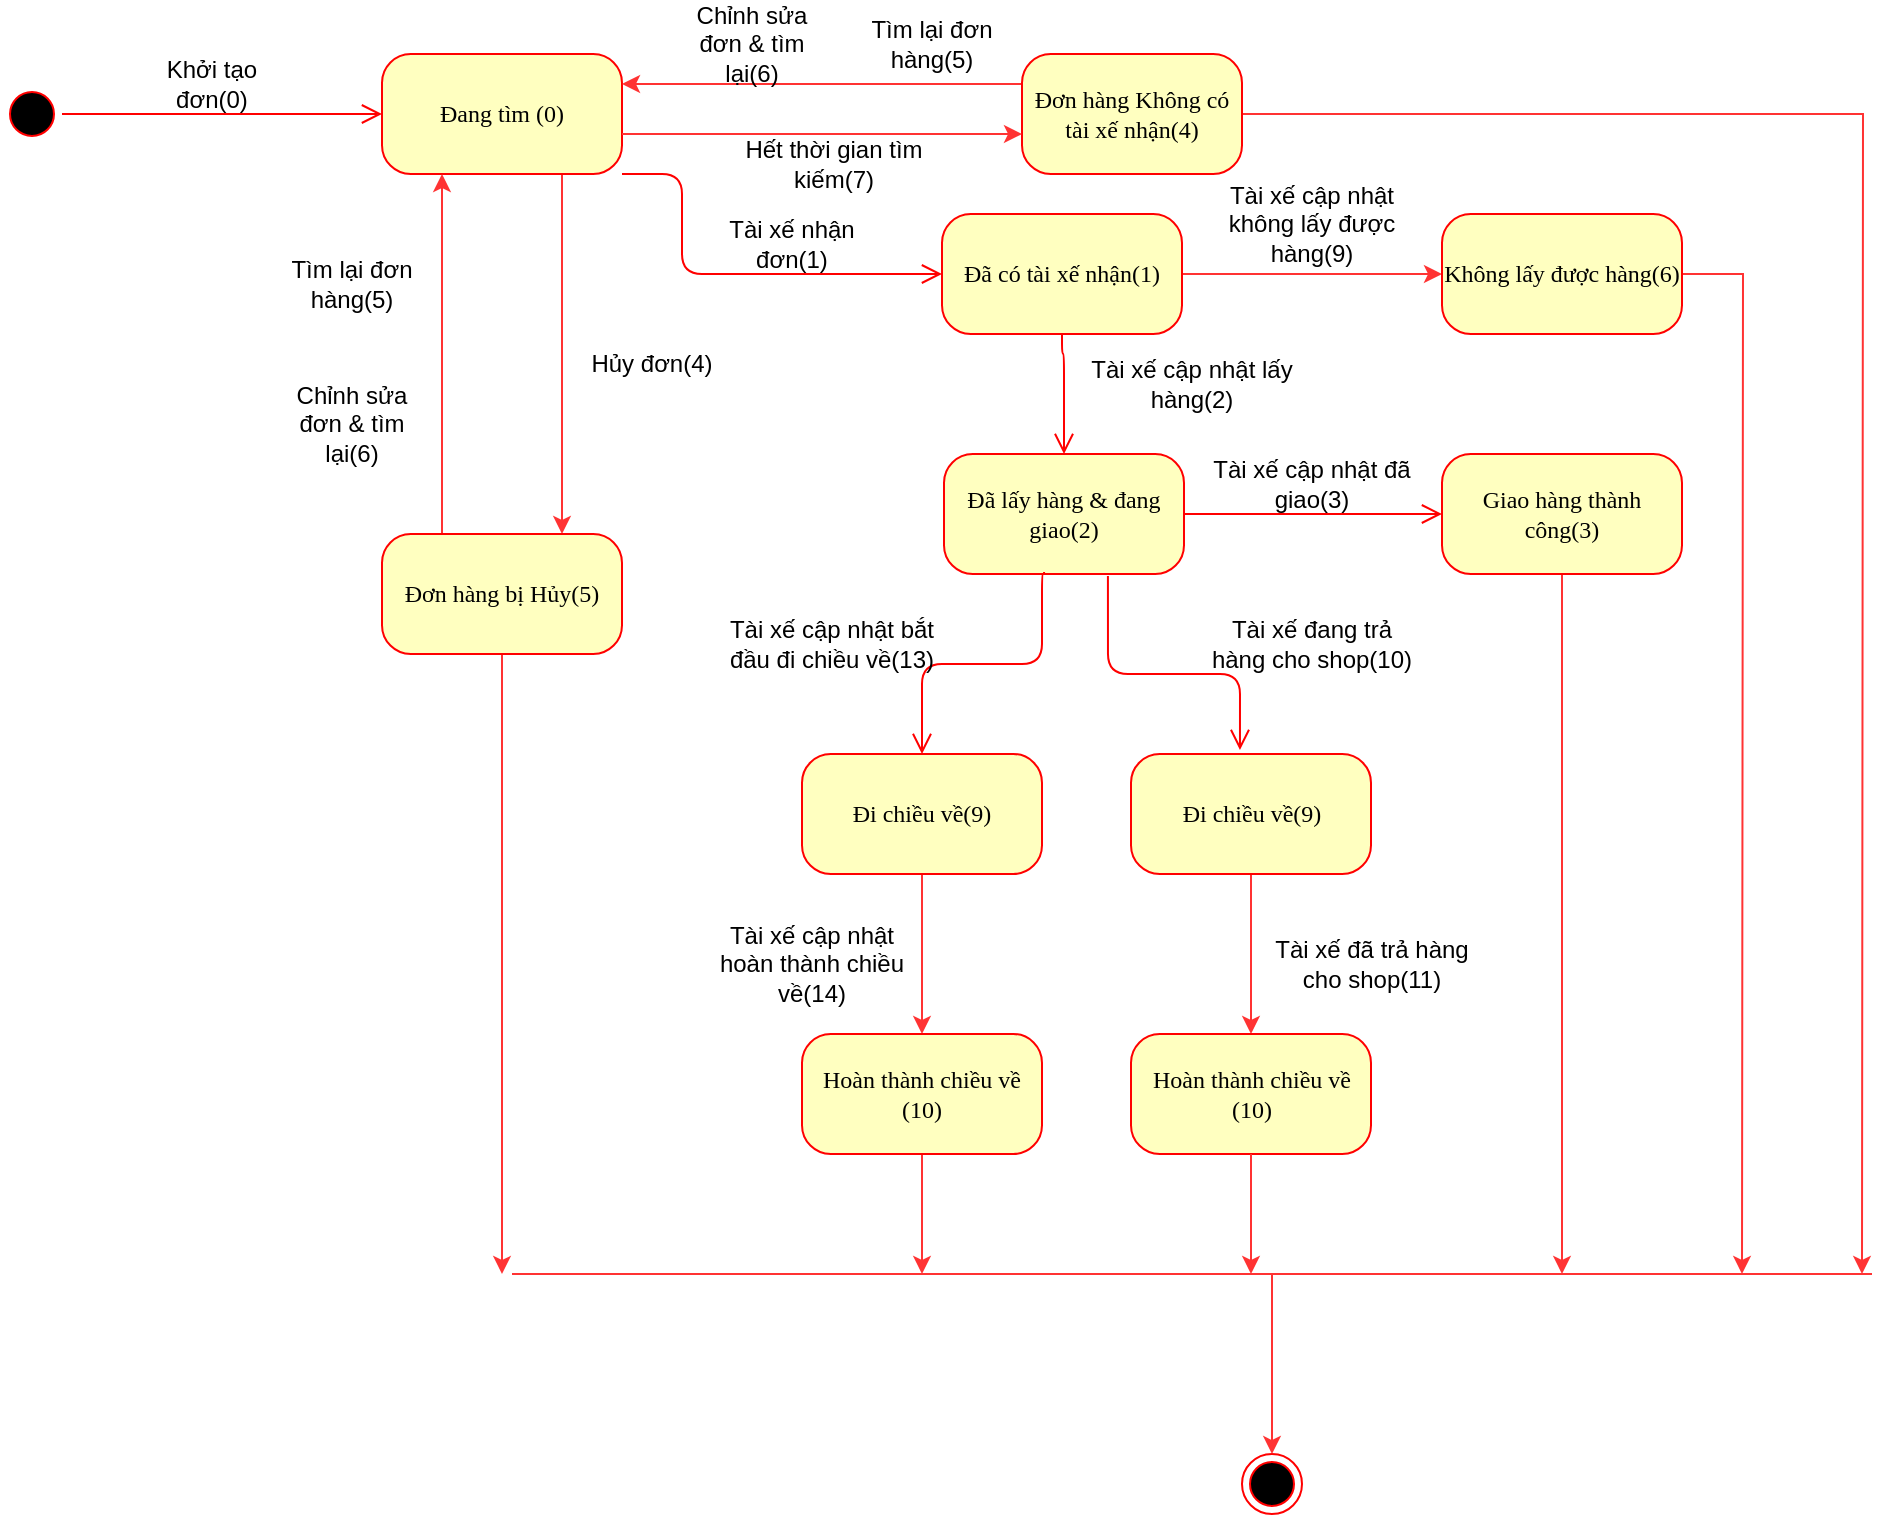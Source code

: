 <mxfile version="20.4.1" type="github">
  <diagram name="Page-1" id="58cdce13-f638-feb5-8d6f-7d28b1aa9fa0">
    <mxGraphModel dx="946" dy="621" grid="1" gridSize="10" guides="1" tooltips="1" connect="1" arrows="1" fold="1" page="1" pageScale="1" pageWidth="1100" pageHeight="850" background="none" math="0" shadow="0">
      <root>
        <mxCell id="0" />
        <mxCell id="1" parent="0" />
        <mxCell id="382b91b5511bd0f7-1" value="" style="ellipse;html=1;shape=startState;fillColor=#000000;strokeColor=#ff0000;rounded=1;shadow=0;comic=0;labelBackgroundColor=none;fontFamily=Verdana;fontSize=12;fontColor=#000000;align=center;direction=south;" parent="1" vertex="1">
          <mxGeometry x="50" y="135" width="30" height="30" as="geometry" />
        </mxCell>
        <mxCell id="aLkbVYDR27GumCEjv0n2-15" value="" style="edgeStyle=orthogonalEdgeStyle;rounded=0;orthogonalLoop=1;jettySize=auto;html=1;entryX=0.75;entryY=0;entryDx=0;entryDy=0;exitX=0.75;exitY=1;exitDx=0;exitDy=0;strokeColor=#FF3333;" parent="1" source="382b91b5511bd0f7-6" target="aLkbVYDR27GumCEjv0n2-14" edge="1">
          <mxGeometry relative="1" as="geometry">
            <Array as="points">
              <mxPoint x="330" y="220" />
              <mxPoint x="330" y="220" />
            </Array>
          </mxGeometry>
        </mxCell>
        <mxCell id="382b91b5511bd0f7-6" value="Đang tìm (0)" style="rounded=1;whiteSpace=wrap;html=1;arcSize=24;fillColor=#ffffc0;strokeColor=#ff0000;shadow=0;comic=0;labelBackgroundColor=none;fontFamily=Verdana;fontSize=12;fontColor=#000000;align=center;" parent="1" vertex="1">
          <mxGeometry x="240" y="120" width="120" height="60" as="geometry" />
        </mxCell>
        <mxCell id="aLkbVYDR27GumCEjv0n2-9" value="" style="edgeStyle=orthogonalEdgeStyle;rounded=0;orthogonalLoop=1;jettySize=auto;html=1;strokeColor=#FF3333;" parent="1" source="382b91b5511bd0f7-7" target="aLkbVYDR27GumCEjv0n2-8" edge="1">
          <mxGeometry relative="1" as="geometry" />
        </mxCell>
        <mxCell id="382b91b5511bd0f7-7" value="Đã có tài xế nhận(1)" style="rounded=1;whiteSpace=wrap;html=1;arcSize=24;fillColor=#ffffc0;strokeColor=#ff0000;shadow=0;comic=0;labelBackgroundColor=none;fontFamily=Verdana;fontSize=12;fontColor=#000000;align=center;" parent="1" vertex="1">
          <mxGeometry x="520" y="200" width="120" height="60" as="geometry" />
        </mxCell>
        <mxCell id="aLkbVYDR27GumCEjv0n2-24" style="edgeStyle=orthogonalEdgeStyle;rounded=0;orthogonalLoop=1;jettySize=auto;html=1;strokeColor=#FF3333;" parent="1" source="382b91b5511bd0f7-9" edge="1">
          <mxGeometry relative="1" as="geometry">
            <mxPoint x="830" y="730" as="targetPoint" />
          </mxGeometry>
        </mxCell>
        <mxCell id="382b91b5511bd0f7-9" value="Giao hàng thành công(3)" style="rounded=1;whiteSpace=wrap;html=1;arcSize=24;fillColor=#ffffc0;strokeColor=#ff0000;shadow=0;comic=0;labelBackgroundColor=none;fontFamily=Verdana;fontSize=12;fontColor=#000000;align=center;" parent="1" vertex="1">
          <mxGeometry x="770" y="320" width="120" height="60" as="geometry" />
        </mxCell>
        <mxCell id="382b91b5511bd0f7-10" value="Đã lấy hàng &amp;amp; đang giao(2)" style="rounded=1;whiteSpace=wrap;html=1;arcSize=24;fillColor=#ffffc0;strokeColor=#ff0000;shadow=0;comic=0;labelBackgroundColor=none;fontFamily=Verdana;fontSize=12;fontColor=#000000;align=center;" parent="1" vertex="1">
          <mxGeometry x="521" y="320" width="120" height="60" as="geometry" />
        </mxCell>
        <mxCell id="2a3bc250acf0617d-9" style="edgeStyle=orthogonalEdgeStyle;html=1;labelBackgroundColor=none;endArrow=open;endSize=8;strokeColor=#ff0000;fontFamily=Verdana;fontSize=12;align=left;" parent="1" source="382b91b5511bd0f7-1" target="382b91b5511bd0f7-6" edge="1">
          <mxGeometry relative="1" as="geometry" />
        </mxCell>
        <mxCell id="2a3bc250acf0617d-10" style="edgeStyle=orthogonalEdgeStyle;html=1;labelBackgroundColor=none;endArrow=open;endSize=8;strokeColor=#ff0000;fontFamily=Verdana;fontSize=12;align=left;entryX=0;entryY=0.5;" parent="1" source="382b91b5511bd0f7-6" target="382b91b5511bd0f7-7" edge="1">
          <mxGeometry relative="1" as="geometry">
            <Array as="points">
              <mxPoint x="390" y="180" />
              <mxPoint x="390" y="230" />
            </Array>
          </mxGeometry>
        </mxCell>
        <mxCell id="2a3bc250acf0617d-11" style="edgeStyle=orthogonalEdgeStyle;html=1;entryX=0.5;entryY=0;labelBackgroundColor=none;endArrow=open;endSize=8;strokeColor=#ff0000;fontFamily=Verdana;fontSize=12;align=left;exitX=0.5;exitY=1;entryDx=0;entryDy=0;" parent="1" source="382b91b5511bd0f7-7" target="382b91b5511bd0f7-10" edge="1">
          <mxGeometry relative="1" as="geometry">
            <mxPoint x="520" y="300" as="sourcePoint" />
            <Array as="points">
              <mxPoint x="580" y="270" />
            </Array>
            <mxPoint x="330" y="310" as="targetPoint" />
          </mxGeometry>
        </mxCell>
        <mxCell id="2a3bc250acf0617d-15" style="edgeStyle=orthogonalEdgeStyle;html=1;exitX=1;exitY=0.5;entryX=0;entryY=0.5;labelBackgroundColor=none;endArrow=open;endSize=8;strokeColor=#ff0000;fontFamily=Verdana;fontSize=12;align=left;exitDx=0;exitDy=0;entryDx=0;entryDy=0;" parent="1" source="382b91b5511bd0f7-10" target="382b91b5511bd0f7-9" edge="1">
          <mxGeometry relative="1" as="geometry" />
        </mxCell>
        <mxCell id="aLkbVYDR27GumCEjv0n2-7" value="" style="edgeStyle=orthogonalEdgeStyle;rounded=0;orthogonalLoop=1;jettySize=auto;html=1;strokeColor=#FF3333;" parent="1" source="aLkbVYDR27GumCEjv0n2-2" target="aLkbVYDR27GumCEjv0n2-6" edge="1">
          <mxGeometry relative="1" as="geometry" />
        </mxCell>
        <mxCell id="aLkbVYDR27GumCEjv0n2-2" value="Đi chiều về(9)" style="rounded=1;whiteSpace=wrap;html=1;arcSize=24;fillColor=#ffffc0;strokeColor=#ff0000;shadow=0;comic=0;labelBackgroundColor=none;fontFamily=Verdana;fontSize=12;fontColor=#000000;align=center;" parent="1" vertex="1">
          <mxGeometry x="450" y="470" width="120" height="60" as="geometry" />
        </mxCell>
        <mxCell id="aLkbVYDR27GumCEjv0n2-4" style="edgeStyle=orthogonalEdgeStyle;html=1;exitX=0.417;exitY=0.983;entryX=0.5;entryY=0;labelBackgroundColor=none;endArrow=open;endSize=8;strokeColor=#ff0000;fontFamily=Verdana;fontSize=12;align=left;exitDx=0;exitDy=0;entryDx=0;entryDy=0;exitPerimeter=0;" parent="1" source="382b91b5511bd0f7-10" target="aLkbVYDR27GumCEjv0n2-2" edge="1">
          <mxGeometry relative="1" as="geometry">
            <mxPoint x="570" y="370" as="sourcePoint" />
            <mxPoint x="720" y="370" as="targetPoint" />
            <Array as="points">
              <mxPoint x="571" y="380" />
              <mxPoint x="570" y="380" />
              <mxPoint x="570" y="425" />
              <mxPoint x="510" y="425" />
            </Array>
          </mxGeometry>
        </mxCell>
        <mxCell id="aLkbVYDR27GumCEjv0n2-5" value="" style="ellipse;html=1;shape=endState;fillColor=#000000;strokeColor=#ff0000;rounded=1;shadow=0;comic=0;labelBackgroundColor=none;fontFamily=Verdana;fontSize=12;fontColor=#000000;align=center;" parent="1" vertex="1">
          <mxGeometry x="670" y="820" width="30" height="30" as="geometry" />
        </mxCell>
        <mxCell id="aLkbVYDR27GumCEjv0n2-25" style="edgeStyle=orthogonalEdgeStyle;rounded=0;orthogonalLoop=1;jettySize=auto;html=1;strokeColor=#FF3333;exitX=0.5;exitY=1;exitDx=0;exitDy=0;" parent="1" source="aLkbVYDR27GumCEjv0n2-6" edge="1">
          <mxGeometry relative="1" as="geometry">
            <mxPoint x="510" y="730" as="targetPoint" />
          </mxGeometry>
        </mxCell>
        <mxCell id="aLkbVYDR27GumCEjv0n2-6" value="Hoàn thành chiều về (10)" style="rounded=1;whiteSpace=wrap;html=1;arcSize=24;fillColor=#ffffc0;strokeColor=#ff0000;shadow=0;comic=0;labelBackgroundColor=none;fontFamily=Verdana;fontSize=12;fontColor=#000000;align=center;" parent="1" vertex="1">
          <mxGeometry x="450" y="610" width="120" height="60" as="geometry" />
        </mxCell>
        <mxCell id="aLkbVYDR27GumCEjv0n2-23" style="edgeStyle=orthogonalEdgeStyle;rounded=0;orthogonalLoop=1;jettySize=auto;html=1;strokeColor=#FF3333;" parent="1" source="aLkbVYDR27GumCEjv0n2-8" edge="1">
          <mxGeometry relative="1" as="geometry">
            <mxPoint x="920" y="730" as="targetPoint" />
          </mxGeometry>
        </mxCell>
        <mxCell id="aLkbVYDR27GumCEjv0n2-8" value="Không lấy được hàng(6)" style="rounded=1;whiteSpace=wrap;html=1;arcSize=24;fillColor=#ffffc0;strokeColor=#ff0000;shadow=0;comic=0;labelBackgroundColor=none;fontFamily=Verdana;fontSize=12;fontColor=#000000;align=center;" parent="1" vertex="1">
          <mxGeometry x="770" y="200" width="120" height="60" as="geometry" />
        </mxCell>
        <mxCell id="aLkbVYDR27GumCEjv0n2-18" style="edgeStyle=orthogonalEdgeStyle;rounded=0;orthogonalLoop=1;jettySize=auto;html=1;exitX=0;exitY=0.25;exitDx=0;exitDy=0;entryX=1;entryY=0.25;entryDx=0;entryDy=0;strokeColor=#FF3333;" parent="1" source="aLkbVYDR27GumCEjv0n2-12" target="382b91b5511bd0f7-6" edge="1">
          <mxGeometry relative="1" as="geometry" />
        </mxCell>
        <mxCell id="aLkbVYDR27GumCEjv0n2-21" style="edgeStyle=orthogonalEdgeStyle;rounded=0;orthogonalLoop=1;jettySize=auto;html=1;strokeColor=#FF3333;" parent="1" source="aLkbVYDR27GumCEjv0n2-12" edge="1">
          <mxGeometry relative="1" as="geometry">
            <mxPoint x="980" y="730" as="targetPoint" />
          </mxGeometry>
        </mxCell>
        <mxCell id="aLkbVYDR27GumCEjv0n2-12" value="Đơn hàng Không có tài xế nhận(4)" style="rounded=1;whiteSpace=wrap;html=1;arcSize=24;fillColor=#ffffc0;strokeColor=#ff0000;shadow=0;comic=0;labelBackgroundColor=none;fontFamily=Verdana;fontSize=12;fontColor=#000000;align=center;" parent="1" vertex="1">
          <mxGeometry x="560" y="120" width="110" height="60" as="geometry" />
        </mxCell>
        <mxCell id="aLkbVYDR27GumCEjv0n2-19" style="edgeStyle=orthogonalEdgeStyle;rounded=0;orthogonalLoop=1;jettySize=auto;html=1;exitX=0.25;exitY=0;exitDx=0;exitDy=0;entryX=0.25;entryY=1;entryDx=0;entryDy=0;strokeColor=#FF3333;" parent="1" source="aLkbVYDR27GumCEjv0n2-14" target="382b91b5511bd0f7-6" edge="1">
          <mxGeometry relative="1" as="geometry">
            <mxPoint x="270" y="190" as="targetPoint" />
          </mxGeometry>
        </mxCell>
        <mxCell id="aLkbVYDR27GumCEjv0n2-26" style="edgeStyle=orthogonalEdgeStyle;rounded=0;orthogonalLoop=1;jettySize=auto;html=1;exitX=0.5;exitY=1;exitDx=0;exitDy=0;strokeColor=#FF3333;" parent="1" source="aLkbVYDR27GumCEjv0n2-14" edge="1">
          <mxGeometry relative="1" as="geometry">
            <mxPoint x="300" y="730" as="targetPoint" />
          </mxGeometry>
        </mxCell>
        <mxCell id="aLkbVYDR27GumCEjv0n2-14" value="Đơn hàng bị Hủy(5)" style="rounded=1;whiteSpace=wrap;html=1;arcSize=24;fillColor=#ffffc0;strokeColor=#ff0000;shadow=0;comic=0;labelBackgroundColor=none;fontFamily=Verdana;fontSize=12;fontColor=#000000;align=center;" parent="1" vertex="1">
          <mxGeometry x="240" y="360" width="120" height="60" as="geometry" />
        </mxCell>
        <mxCell id="aLkbVYDR27GumCEjv0n2-27" value="" style="endArrow=none;html=1;rounded=0;strokeColor=#FF3333;" parent="1" edge="1">
          <mxGeometry width="50" height="50" relative="1" as="geometry">
            <mxPoint x="305" y="730" as="sourcePoint" />
            <mxPoint x="985" y="730" as="targetPoint" />
          </mxGeometry>
        </mxCell>
        <mxCell id="aLkbVYDR27GumCEjv0n2-28" value="" style="endArrow=classic;html=1;rounded=0;entryX=0.5;entryY=0;entryDx=0;entryDy=0;strokeColor=#FF3333;" parent="1" target="aLkbVYDR27GumCEjv0n2-5" edge="1">
          <mxGeometry width="50" height="50" relative="1" as="geometry">
            <mxPoint x="685" y="730" as="sourcePoint" />
            <mxPoint x="610" y="430" as="targetPoint" />
            <Array as="points">
              <mxPoint x="685" y="760" />
            </Array>
          </mxGeometry>
        </mxCell>
        <mxCell id="aLkbVYDR27GumCEjv0n2-29" value="Khởi tạo đơn(0)" style="text;html=1;strokeColor=none;fillColor=none;align=center;verticalAlign=middle;whiteSpace=wrap;rounded=0;" parent="1" vertex="1">
          <mxGeometry x="120" y="120" width="70" height="30" as="geometry" />
        </mxCell>
        <mxCell id="aLkbVYDR27GumCEjv0n2-30" value="Tài xế nhận đơn(1)" style="text;html=1;strokeColor=none;fillColor=none;align=center;verticalAlign=middle;whiteSpace=wrap;rounded=0;" parent="1" vertex="1">
          <mxGeometry x="410" y="200" width="70" height="30" as="geometry" />
        </mxCell>
        <mxCell id="aLkbVYDR27GumCEjv0n2-32" value="Tài xế cập nhật lấy hàng(2)" style="text;html=1;strokeColor=none;fillColor=none;align=center;verticalAlign=middle;whiteSpace=wrap;rounded=0;" parent="1" vertex="1">
          <mxGeometry x="590" y="270" width="110" height="30" as="geometry" />
        </mxCell>
        <mxCell id="aLkbVYDR27GumCEjv0n2-33" value="Tài xế cập nhật đã giao(3)" style="text;html=1;strokeColor=none;fillColor=none;align=center;verticalAlign=middle;whiteSpace=wrap;rounded=0;" parent="1" vertex="1">
          <mxGeometry x="650" y="320" width="110" height="30" as="geometry" />
        </mxCell>
        <mxCell id="aLkbVYDR27GumCEjv0n2-34" value="Tài xế cập nhật không lấy được hàng(9)" style="text;html=1;strokeColor=none;fillColor=none;align=center;verticalAlign=middle;whiteSpace=wrap;rounded=0;" parent="1" vertex="1">
          <mxGeometry x="650" y="190" width="110" height="30" as="geometry" />
        </mxCell>
        <mxCell id="aLkbVYDR27GumCEjv0n2-35" value="Tài xế cập nhật bắt đầu đi chiều về(13)" style="text;html=1;strokeColor=none;fillColor=none;align=center;verticalAlign=middle;whiteSpace=wrap;rounded=0;" parent="1" vertex="1">
          <mxGeometry x="410" y="400" width="110" height="30" as="geometry" />
        </mxCell>
        <mxCell id="aLkbVYDR27GumCEjv0n2-36" value="Tài xế cập nhật hoàn thành chiều về(14)" style="text;html=1;strokeColor=none;fillColor=none;align=center;verticalAlign=middle;whiteSpace=wrap;rounded=0;" parent="1" vertex="1">
          <mxGeometry x="400" y="560" width="110" height="30" as="geometry" />
        </mxCell>
        <mxCell id="aLkbVYDR27GumCEjv0n2-37" value="Hủy đơn(4)" style="text;html=1;strokeColor=none;fillColor=none;align=center;verticalAlign=middle;whiteSpace=wrap;rounded=0;" parent="1" vertex="1">
          <mxGeometry x="340" y="260" width="70" height="30" as="geometry" />
        </mxCell>
        <mxCell id="aLkbVYDR27GumCEjv0n2-38" value="Tìm lại đơn hàng(5)" style="text;html=1;strokeColor=none;fillColor=none;align=center;verticalAlign=middle;whiteSpace=wrap;rounded=0;" parent="1" vertex="1">
          <mxGeometry x="190" y="220" width="70" height="30" as="geometry" />
        </mxCell>
        <mxCell id="aLkbVYDR27GumCEjv0n2-40" value="Chỉnh sửa đơn &amp;amp; tìm lại(6)" style="text;html=1;strokeColor=none;fillColor=none;align=center;verticalAlign=middle;whiteSpace=wrap;rounded=0;" parent="1" vertex="1">
          <mxGeometry x="190" y="290" width="70" height="30" as="geometry" />
        </mxCell>
        <mxCell id="aLkbVYDR27GumCEjv0n2-41" style="edgeStyle=orthogonalEdgeStyle;rounded=0;orthogonalLoop=1;jettySize=auto;html=1;exitX=1;exitY=0.25;exitDx=0;exitDy=0;entryX=0;entryY=0.25;entryDx=0;entryDy=0;strokeColor=#FF3333;" parent="1" edge="1">
          <mxGeometry relative="1" as="geometry">
            <mxPoint x="360" y="160" as="sourcePoint" />
            <mxPoint x="560" y="160" as="targetPoint" />
          </mxGeometry>
        </mxCell>
        <mxCell id="aLkbVYDR27GumCEjv0n2-42" value="Hết thời gian tìm kiếm(7)" style="text;html=1;strokeColor=none;fillColor=none;align=center;verticalAlign=middle;whiteSpace=wrap;rounded=0;" parent="1" vertex="1">
          <mxGeometry x="411" y="160" width="110" height="30" as="geometry" />
        </mxCell>
        <mxCell id="aLkbVYDR27GumCEjv0n2-43" value="Tìm lại đơn hàng(5)" style="text;html=1;strokeColor=none;fillColor=none;align=center;verticalAlign=middle;whiteSpace=wrap;rounded=0;" parent="1" vertex="1">
          <mxGeometry x="480" y="100" width="70" height="30" as="geometry" />
        </mxCell>
        <mxCell id="aLkbVYDR27GumCEjv0n2-44" value="Chỉnh sửa đơn &amp;amp; tìm lại(6)" style="text;html=1;strokeColor=none;fillColor=none;align=center;verticalAlign=middle;whiteSpace=wrap;rounded=0;" parent="1" vertex="1">
          <mxGeometry x="390" y="100" width="70" height="30" as="geometry" />
        </mxCell>
        <mxCell id="iy74PcVMl-o8B2Pt9Ujq-1" value="" style="edgeStyle=orthogonalEdgeStyle;rounded=0;orthogonalLoop=1;jettySize=auto;html=1;strokeColor=#FF3333;" edge="1" parent="1" source="iy74PcVMl-o8B2Pt9Ujq-2" target="iy74PcVMl-o8B2Pt9Ujq-3">
          <mxGeometry relative="1" as="geometry" />
        </mxCell>
        <mxCell id="iy74PcVMl-o8B2Pt9Ujq-2" value="Đi chiều về(9)" style="rounded=1;whiteSpace=wrap;html=1;arcSize=24;fillColor=#ffffc0;strokeColor=#ff0000;shadow=0;comic=0;labelBackgroundColor=none;fontFamily=Verdana;fontSize=12;fontColor=#000000;align=center;" vertex="1" parent="1">
          <mxGeometry x="614.5" y="470" width="120" height="60" as="geometry" />
        </mxCell>
        <mxCell id="iy74PcVMl-o8B2Pt9Ujq-3" value="Hoàn thành chiều về (10)" style="rounded=1;whiteSpace=wrap;html=1;arcSize=24;fillColor=#ffffc0;strokeColor=#ff0000;shadow=0;comic=0;labelBackgroundColor=none;fontFamily=Verdana;fontSize=12;fontColor=#000000;align=center;" vertex="1" parent="1">
          <mxGeometry x="614.5" y="610" width="120" height="60" as="geometry" />
        </mxCell>
        <mxCell id="iy74PcVMl-o8B2Pt9Ujq-4" value="Tài xế đã trả hàng cho shop(11)" style="text;html=1;strokeColor=none;fillColor=none;align=center;verticalAlign=middle;whiteSpace=wrap;rounded=0;" vertex="1" parent="1">
          <mxGeometry x="680" y="560" width="110" height="30" as="geometry" />
        </mxCell>
        <mxCell id="iy74PcVMl-o8B2Pt9Ujq-6" style="edgeStyle=orthogonalEdgeStyle;html=1;exitX=0.683;exitY=1.017;entryX=0.454;entryY=-0.033;labelBackgroundColor=none;endArrow=open;endSize=8;strokeColor=#ff0000;fontFamily=Verdana;fontSize=12;align=left;exitDx=0;exitDy=0;entryDx=0;entryDy=0;exitPerimeter=0;entryPerimeter=0;" edge="1" parent="1" source="382b91b5511bd0f7-10" target="iy74PcVMl-o8B2Pt9Ujq-2">
          <mxGeometry relative="1" as="geometry">
            <mxPoint x="591" y="390" as="sourcePoint" />
            <mxPoint x="520" y="480" as="targetPoint" />
            <Array as="points">
              <mxPoint x="603" y="430" />
              <mxPoint x="669" y="430" />
            </Array>
          </mxGeometry>
        </mxCell>
        <mxCell id="iy74PcVMl-o8B2Pt9Ujq-9" style="edgeStyle=orthogonalEdgeStyle;rounded=0;orthogonalLoop=1;jettySize=auto;html=1;strokeColor=#FF3333;exitX=0.5;exitY=1;exitDx=0;exitDy=0;" edge="1" parent="1" source="iy74PcVMl-o8B2Pt9Ujq-3">
          <mxGeometry relative="1" as="geometry">
            <mxPoint x="675" y="730" as="targetPoint" />
            <mxPoint x="520" y="680" as="sourcePoint" />
            <Array as="points">
              <mxPoint x="675" y="730" />
            </Array>
          </mxGeometry>
        </mxCell>
        <mxCell id="iy74PcVMl-o8B2Pt9Ujq-10" value="Tài xế đang trả hàng cho shop(10)" style="text;html=1;strokeColor=none;fillColor=none;align=center;verticalAlign=middle;whiteSpace=wrap;rounded=0;" vertex="1" parent="1">
          <mxGeometry x="650" y="400" width="110" height="30" as="geometry" />
        </mxCell>
      </root>
    </mxGraphModel>
  </diagram>
</mxfile>
